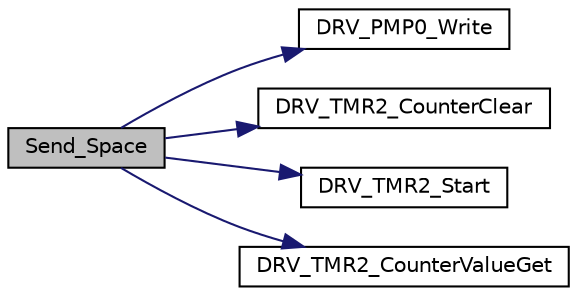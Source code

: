 digraph "Send_Space"
{
  edge [fontname="Helvetica",fontsize="10",labelfontname="Helvetica",labelfontsize="10"];
  node [fontname="Helvetica",fontsize="10",shape=record];
  rankdir="LR";
  Node48 [label="Send_Space",height=0.2,width=0.4,color="black", fillcolor="grey75", style="filled", fontcolor="black"];
  Node48 -> Node49 [color="midnightblue",fontsize="10",style="solid",fontname="Helvetica"];
  Node49 [label="DRV_PMP0_Write",height=0.2,width=0.4,color="black", fillcolor="white", style="filled",URL="$inszt__adc_8c.html#af868c974764b415e38b63bbc37bc9826"];
  Node48 -> Node50 [color="midnightblue",fontsize="10",style="solid",fontname="Helvetica"];
  Node50 [label="DRV_TMR2_CounterClear",height=0.2,width=0.4,color="black", fillcolor="white", style="filled",URL="$inszt__adc_8c.html#a5c329a0add84cd7a5baf017ec68ef38f"];
  Node48 -> Node51 [color="midnightblue",fontsize="10",style="solid",fontname="Helvetica"];
  Node51 [label="DRV_TMR2_Start",height=0.2,width=0.4,color="black", fillcolor="white", style="filled",URL="$inszt__adc_8c.html#a39a045a9ef403ec80cca5725f17696a5"];
  Node48 -> Node52 [color="midnightblue",fontsize="10",style="solid",fontname="Helvetica"];
  Node52 [label="DRV_TMR2_CounterValueGet",height=0.2,width=0.4,color="black", fillcolor="white", style="filled",URL="$inszt__adc_8c.html#a3ebcf390fbc9836cf56fd2952a458ead"];
}
